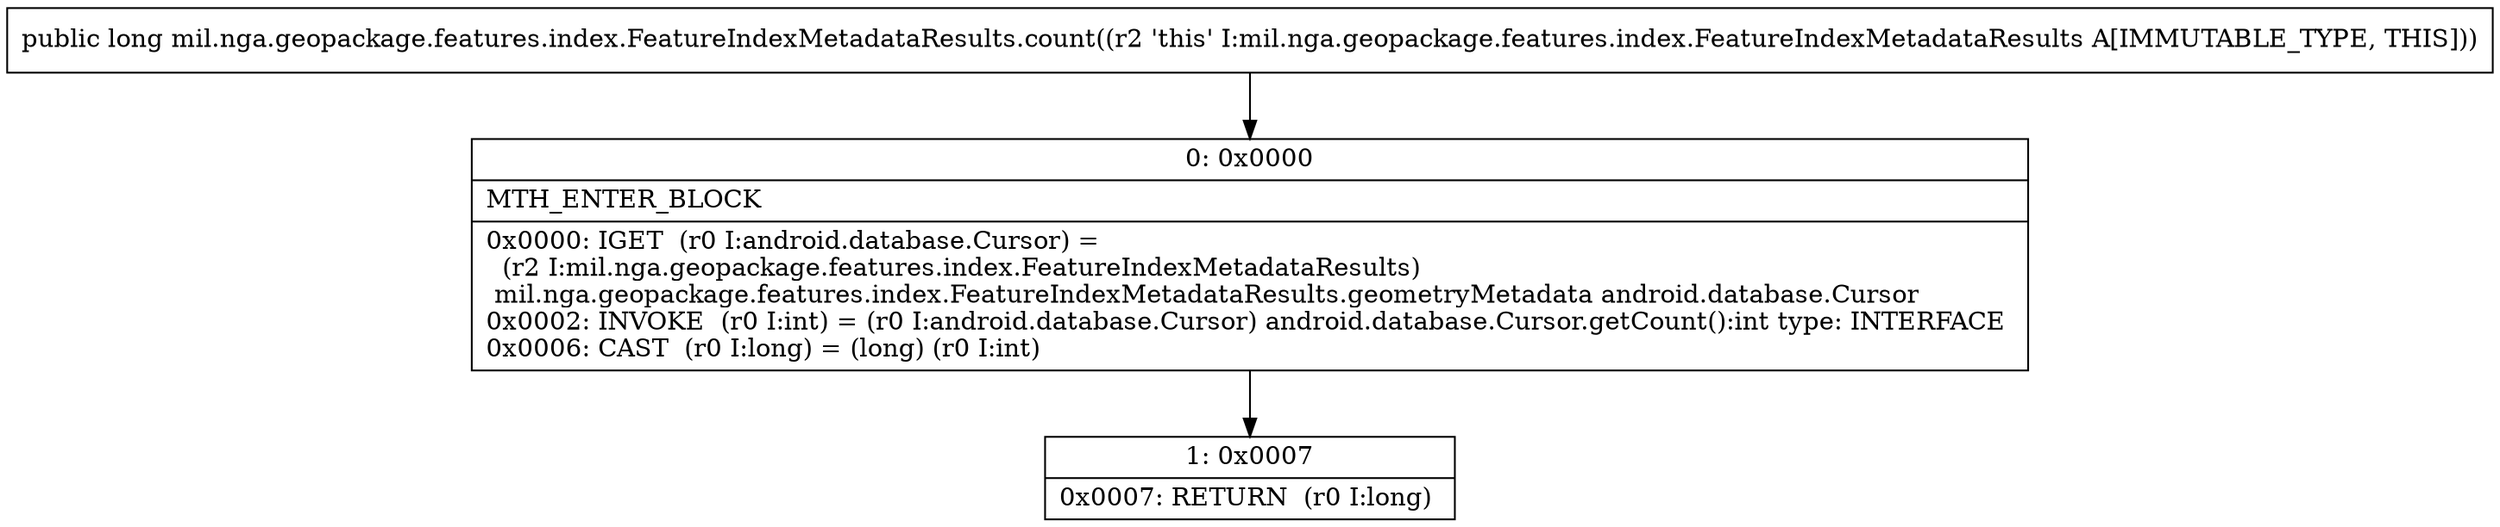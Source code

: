 digraph "CFG formil.nga.geopackage.features.index.FeatureIndexMetadataResults.count()J" {
Node_0 [shape=record,label="{0\:\ 0x0000|MTH_ENTER_BLOCK\l|0x0000: IGET  (r0 I:android.database.Cursor) = \l  (r2 I:mil.nga.geopackage.features.index.FeatureIndexMetadataResults)\l mil.nga.geopackage.features.index.FeatureIndexMetadataResults.geometryMetadata android.database.Cursor \l0x0002: INVOKE  (r0 I:int) = (r0 I:android.database.Cursor) android.database.Cursor.getCount():int type: INTERFACE \l0x0006: CAST  (r0 I:long) = (long) (r0 I:int) \l}"];
Node_1 [shape=record,label="{1\:\ 0x0007|0x0007: RETURN  (r0 I:long) \l}"];
MethodNode[shape=record,label="{public long mil.nga.geopackage.features.index.FeatureIndexMetadataResults.count((r2 'this' I:mil.nga.geopackage.features.index.FeatureIndexMetadataResults A[IMMUTABLE_TYPE, THIS])) }"];
MethodNode -> Node_0;
Node_0 -> Node_1;
}

